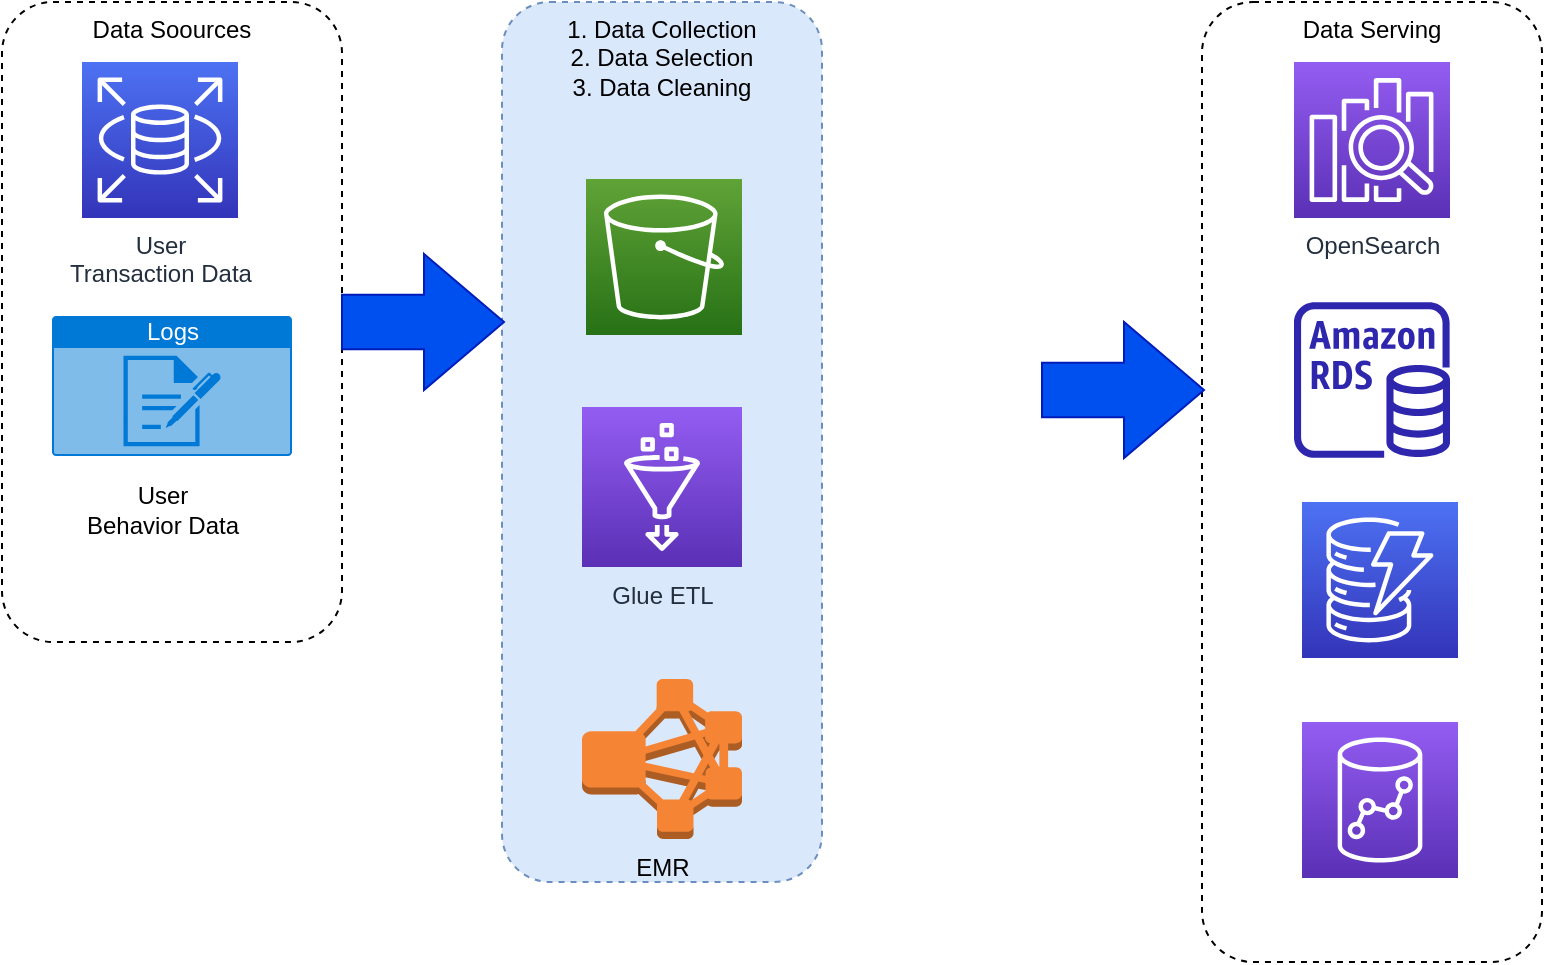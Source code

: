 <mxfile version="18.0.4" type="github">
  <diagram id="h9KlESZkeM_KyA5GVye0" name="Page-1">
    <mxGraphModel dx="1042" dy="564" grid="1" gridSize="10" guides="1" tooltips="1" connect="1" arrows="1" fold="1" page="1" pageScale="1" pageWidth="827" pageHeight="1169" math="0" shadow="0">
      <root>
        <mxCell id="0" />
        <mxCell id="1" parent="0" />
        <mxCell id="1boKg9RYA_tMOTUMseEs-1" value="Data Soources" style="rounded=1;whiteSpace=wrap;html=1;dashed=1;verticalAlign=top;" parent="1" vertex="1">
          <mxGeometry x="30" y="60" width="170" height="320" as="geometry" />
        </mxCell>
        <mxCell id="1boKg9RYA_tMOTUMseEs-2" value="1. Data Collection&lt;br&gt;2. Data Selection&lt;br&gt;3. Data Cleaning" style="rounded=1;whiteSpace=wrap;html=1;dashed=1;verticalAlign=top;fillColor=#dae8fc;strokeColor=#6c8ebf;align=center;" parent="1" vertex="1">
          <mxGeometry x="280" y="60" width="160" height="440" as="geometry" />
        </mxCell>
        <mxCell id="1boKg9RYA_tMOTUMseEs-3" value="Data Serving" style="rounded=1;whiteSpace=wrap;html=1;dashed=1;verticalAlign=top;" parent="1" vertex="1">
          <mxGeometry x="630" y="60" width="170" height="480" as="geometry" />
        </mxCell>
        <mxCell id="gOYE-lqTsTMVQ3_55Tvr-1" value="User &lt;br&gt;Transaction Data" style="sketch=0;points=[[0,0,0],[0.25,0,0],[0.5,0,0],[0.75,0,0],[1,0,0],[0,1,0],[0.25,1,0],[0.5,1,0],[0.75,1,0],[1,1,0],[0,0.25,0],[0,0.5,0],[0,0.75,0],[1,0.25,0],[1,0.5,0],[1,0.75,0]];outlineConnect=0;fontColor=#232F3E;gradientColor=#4D72F3;gradientDirection=north;fillColor=#3334B9;strokeColor=#ffffff;dashed=0;verticalLabelPosition=bottom;verticalAlign=top;align=center;html=1;fontSize=12;fontStyle=0;aspect=fixed;shape=mxgraph.aws4.resourceIcon;resIcon=mxgraph.aws4.rds;" parent="1" vertex="1">
          <mxGeometry x="70" y="90" width="78" height="78" as="geometry" />
        </mxCell>
        <mxCell id="gOYE-lqTsTMVQ3_55Tvr-2" value="Logs" style="html=1;strokeColor=none;fillColor=#0079D6;labelPosition=center;verticalLabelPosition=middle;verticalAlign=top;align=center;fontSize=12;outlineConnect=0;spacingTop=-6;fontColor=#FFFFFF;sketch=0;shape=mxgraph.sitemap.log;dashed=1;" parent="1" vertex="1">
          <mxGeometry x="55" y="217" width="120" height="70" as="geometry" />
        </mxCell>
        <mxCell id="gOYE-lqTsTMVQ3_55Tvr-7" value="Glue ETL" style="sketch=0;points=[[0,0,0],[0.25,0,0],[0.5,0,0],[0.75,0,0],[1,0,0],[0,1,0],[0.25,1,0],[0.5,1,0],[0.75,1,0],[1,1,0],[0,0.25,0],[0,0.5,0],[0,0.75,0],[1,0.25,0],[1,0.5,0],[1,0.75,0]];outlineConnect=0;fontColor=#232F3E;gradientColor=#945DF2;gradientDirection=north;fillColor=#5A30B5;strokeColor=#ffffff;dashed=0;verticalLabelPosition=bottom;verticalAlign=top;align=center;html=1;fontSize=12;fontStyle=0;aspect=fixed;shape=mxgraph.aws4.resourceIcon;resIcon=mxgraph.aws4.glue;" parent="1" vertex="1">
          <mxGeometry x="320" y="262.5" width="80" height="80" as="geometry" />
        </mxCell>
        <mxCell id="gOYE-lqTsTMVQ3_55Tvr-10" value="EMR" style="outlineConnect=0;dashed=0;verticalLabelPosition=bottom;verticalAlign=top;align=center;html=1;shape=mxgraph.aws3.emr_cluster;fillColor=#F58534;gradientColor=none;" parent="1" vertex="1">
          <mxGeometry x="320" y="398.5" width="80" height="80" as="geometry" />
        </mxCell>
        <mxCell id="gOYE-lqTsTMVQ3_55Tvr-20" value="OpenSearch" style="sketch=0;points=[[0,0,0],[0.25,0,0],[0.5,0,0],[0.75,0,0],[1,0,0],[0,1,0],[0.25,1,0],[0.5,1,0],[0.75,1,0],[1,1,0],[0,0.25,0],[0,0.5,0],[0,0.75,0],[1,0.25,0],[1,0.5,0],[1,0.75,0]];outlineConnect=0;fontColor=#232F3E;gradientColor=#945DF2;gradientDirection=north;fillColor=#5A30B5;strokeColor=#ffffff;dashed=0;verticalLabelPosition=bottom;verticalAlign=top;align=center;html=1;fontSize=12;fontStyle=0;aspect=fixed;shape=mxgraph.aws4.resourceIcon;resIcon=mxgraph.aws4.elasticsearch_service;" parent="1" vertex="1">
          <mxGeometry x="676" y="90" width="78" height="78" as="geometry" />
        </mxCell>
        <mxCell id="gOYE-lqTsTMVQ3_55Tvr-21" value="" style="sketch=0;outlineConnect=0;fontColor=#232F3E;gradientColor=none;fillColor=#2E27AD;strokeColor=none;dashed=0;verticalLabelPosition=bottom;verticalAlign=top;align=center;html=1;fontSize=12;fontStyle=0;aspect=fixed;pointerEvents=1;shape=mxgraph.aws4.rds_instance;" parent="1" vertex="1">
          <mxGeometry x="676" y="210" width="78" height="78" as="geometry" />
        </mxCell>
        <mxCell id="gOYE-lqTsTMVQ3_55Tvr-22" value="" style="sketch=0;points=[[0,0,0],[0.25,0,0],[0.5,0,0],[0.75,0,0],[1,0,0],[0,1,0],[0.25,1,0],[0.5,1,0],[0.75,1,0],[1,1,0],[0,0.25,0],[0,0.5,0],[0,0.75,0],[1,0.25,0],[1,0.5,0],[1,0.75,0]];outlineConnect=0;fontColor=#232F3E;gradientColor=#4D72F3;gradientDirection=north;fillColor=#3334B9;strokeColor=#ffffff;dashed=0;verticalLabelPosition=bottom;verticalAlign=top;align=center;html=1;fontSize=12;fontStyle=0;aspect=fixed;shape=mxgraph.aws4.resourceIcon;resIcon=mxgraph.aws4.dynamodb;" parent="1" vertex="1">
          <mxGeometry x="680" y="310" width="78" height="78" as="geometry" />
        </mxCell>
        <mxCell id="gOYE-lqTsTMVQ3_55Tvr-23" value="" style="sketch=0;points=[[0,0,0],[0.25,0,0],[0.5,0,0],[0.75,0,0],[1,0,0],[0,1,0],[0.25,1,0],[0.5,1,0],[0.75,1,0],[1,1,0],[0,0.25,0],[0,0.5,0],[0,0.75,0],[1,0.25,0],[1,0.5,0],[1,0.75,0]];outlineConnect=0;fontColor=#232F3E;gradientColor=#945DF2;gradientDirection=north;fillColor=#5A30B5;strokeColor=#ffffff;dashed=0;verticalLabelPosition=bottom;verticalAlign=top;align=center;html=1;fontSize=12;fontStyle=0;aspect=fixed;shape=mxgraph.aws4.resourceIcon;resIcon=mxgraph.aws4.redshift;" parent="1" vertex="1">
          <mxGeometry x="680" y="420" width="78" height="78" as="geometry" />
        </mxCell>
        <mxCell id="gOYE-lqTsTMVQ3_55Tvr-24" value="" style="html=1;shadow=0;dashed=0;align=center;verticalAlign=middle;shape=mxgraph.arrows2.arrow;dy=0.6;dx=40;notch=0;fillColor=#0050ef;fontColor=#ffffff;strokeColor=#001DBC;" parent="1" vertex="1">
          <mxGeometry x="200" y="186" width="81" height="68" as="geometry" />
        </mxCell>
        <mxCell id="gOYE-lqTsTMVQ3_55Tvr-25" value="" style="html=1;shadow=0;dashed=0;align=center;verticalAlign=middle;shape=mxgraph.arrows2.arrow;dy=0.6;dx=40;notch=0;fillColor=#0050ef;fontColor=#ffffff;strokeColor=#001DBC;" parent="1" vertex="1">
          <mxGeometry x="550" y="220" width="81" height="68" as="geometry" />
        </mxCell>
        <mxCell id="EnIovy4CqQwhNQJP5zCk-3" value="User &lt;br&gt;Behavior Data" style="text;html=1;strokeColor=none;fillColor=none;align=center;verticalAlign=middle;whiteSpace=wrap;rounded=0;" parent="1" vertex="1">
          <mxGeometry x="70" y="297" width="81" height="33" as="geometry" />
        </mxCell>
        <mxCell id="rSVPgOdjpToEEBaKorgR-1" value="" style="sketch=0;points=[[0,0,0],[0.25,0,0],[0.5,0,0],[0.75,0,0],[1,0,0],[0,1,0],[0.25,1,0],[0.5,1,0],[0.75,1,0],[1,1,0],[0,0.25,0],[0,0.5,0],[0,0.75,0],[1,0.25,0],[1,0.5,0],[1,0.75,0]];outlineConnect=0;fontColor=#232F3E;gradientColor=#60A337;gradientDirection=north;fillColor=#277116;strokeColor=#ffffff;dashed=0;verticalLabelPosition=bottom;verticalAlign=top;align=center;html=1;fontSize=12;fontStyle=0;aspect=fixed;shape=mxgraph.aws4.resourceIcon;resIcon=mxgraph.aws4.s3;" vertex="1" parent="1">
          <mxGeometry x="322" y="148.5" width="78" height="78" as="geometry" />
        </mxCell>
      </root>
    </mxGraphModel>
  </diagram>
</mxfile>

